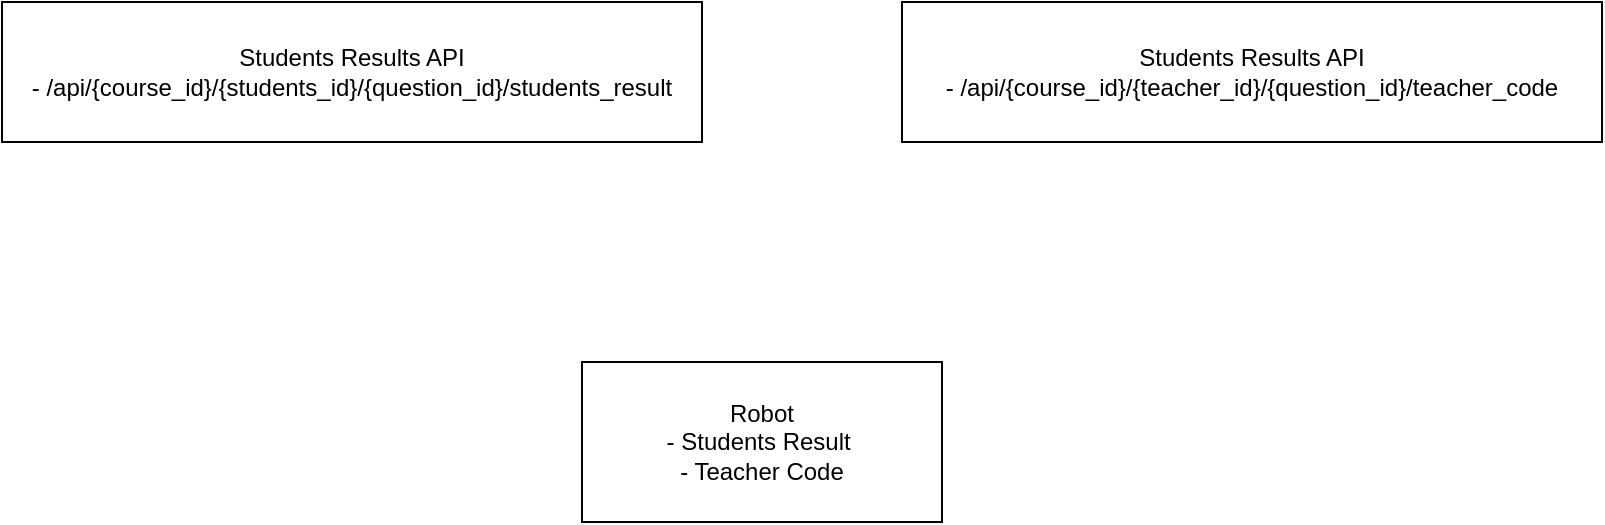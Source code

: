 <mxfile>
    <diagram id="XcOQF1k1tdE1_Y1apGmL" name="Page-1">
        <mxGraphModel dx="885" dy="574" grid="1" gridSize="10" guides="1" tooltips="1" connect="1" arrows="1" fold="1" page="1" pageScale="1" pageWidth="850" pageHeight="1100" math="0" shadow="0">
            <root>
                <mxCell id="0"/>
                <mxCell id="1" parent="0"/>
                <mxCell id="2" value="Robot&lt;br&gt;- Students Result&amp;nbsp;&lt;br&gt;- Teacher Code" style="rounded=0;whiteSpace=wrap;html=1;" vertex="1" parent="1">
                    <mxGeometry x="320" y="560" width="180" height="80" as="geometry"/>
                </mxCell>
                <mxCell id="3" value="Students Results API&lt;br&gt;- /api/{course_id}/{students_id}/{question_id}/students_result" style="rounded=0;whiteSpace=wrap;html=1;" vertex="1" parent="1">
                    <mxGeometry x="30" y="380" width="350" height="70" as="geometry"/>
                </mxCell>
                <mxCell id="4" value="Students Results API&lt;br&gt;- /api/{course_id}/{teacher_id}/{question_id}/teacher_code" style="rounded=0;whiteSpace=wrap;html=1;" vertex="1" parent="1">
                    <mxGeometry x="480" y="380" width="350" height="70" as="geometry"/>
                </mxCell>
            </root>
        </mxGraphModel>
    </diagram>
</mxfile>